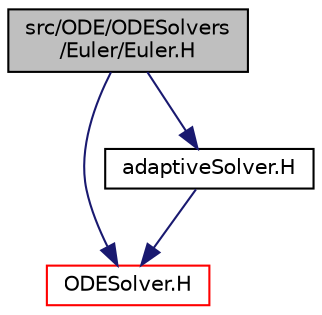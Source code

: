 digraph "src/ODE/ODESolvers/Euler/Euler.H"
{
  bgcolor="transparent";
  edge [fontname="Helvetica",fontsize="10",labelfontname="Helvetica",labelfontsize="10"];
  node [fontname="Helvetica",fontsize="10",shape=record];
  Node1 [label="src/ODE/ODESolvers\l/Euler/Euler.H",height=0.2,width=0.4,color="black", fillcolor="grey75", style="filled", fontcolor="black"];
  Node1 -> Node2 [color="midnightblue",fontsize="10",style="solid",fontname="Helvetica"];
  Node2 [label="ODESolver.H",height=0.2,width=0.4,color="red",URL="$a07539.html"];
  Node1 -> Node3 [color="midnightblue",fontsize="10",style="solid",fontname="Helvetica"];
  Node3 [label="adaptiveSolver.H",height=0.2,width=0.4,color="black",URL="$a07535.html"];
  Node3 -> Node2 [color="midnightblue",fontsize="10",style="solid",fontname="Helvetica"];
}

